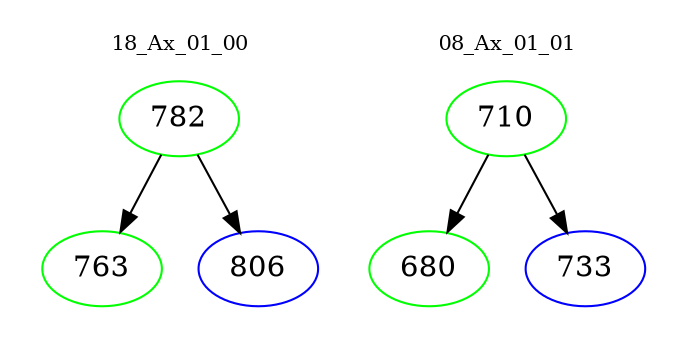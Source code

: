 digraph{
subgraph cluster_0 {
color = white
label = "18_Ax_01_00";
fontsize=10;
T0_782 [label="782", color="green"]
T0_782 -> T0_763 [color="black"]
T0_763 [label="763", color="green"]
T0_782 -> T0_806 [color="black"]
T0_806 [label="806", color="blue"]
}
subgraph cluster_1 {
color = white
label = "08_Ax_01_01";
fontsize=10;
T1_710 [label="710", color="green"]
T1_710 -> T1_680 [color="black"]
T1_680 [label="680", color="green"]
T1_710 -> T1_733 [color="black"]
T1_733 [label="733", color="blue"]
}
}
